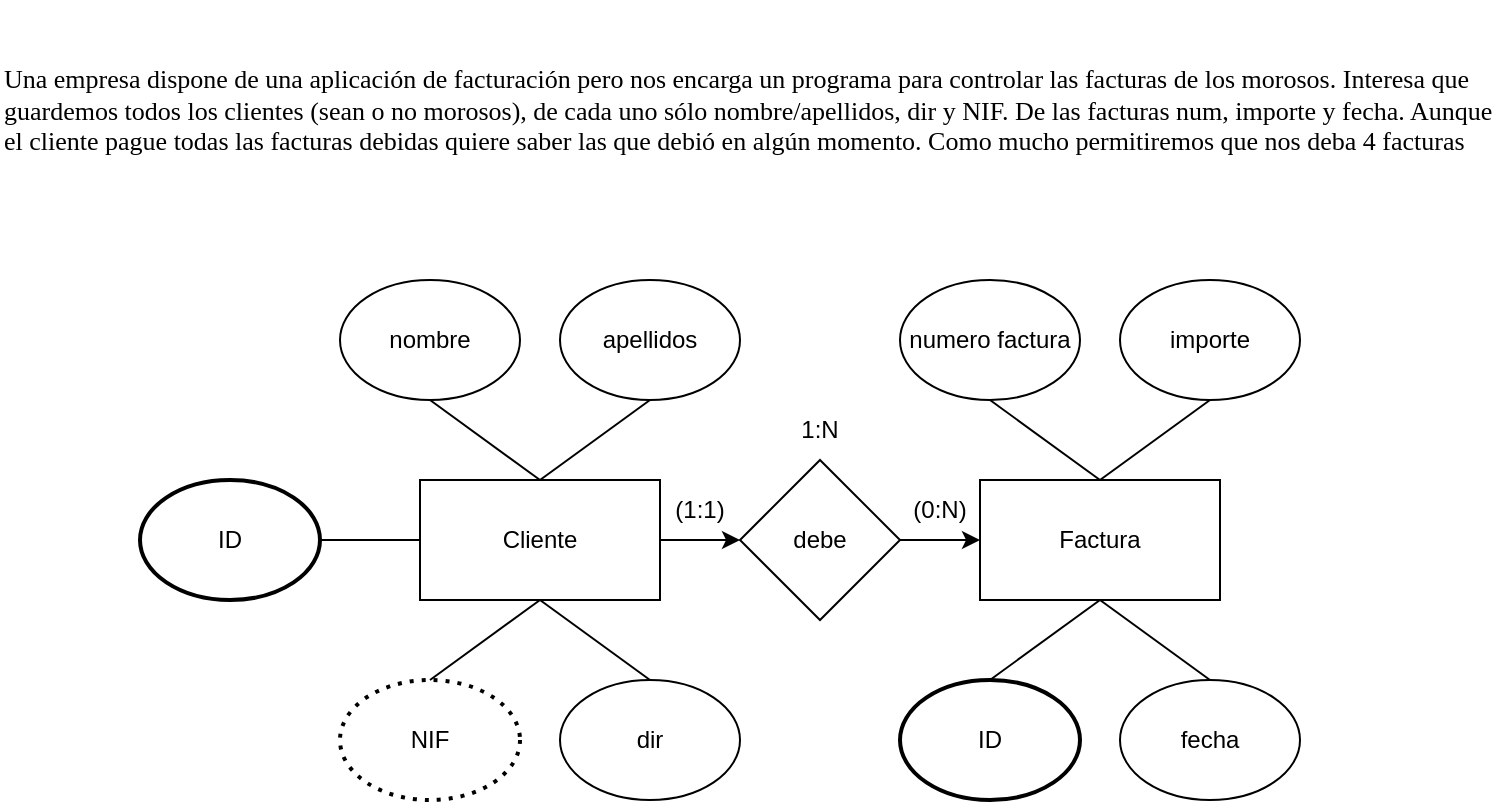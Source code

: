 <mxfile version="22.1.1" type="github">
  <diagram name="Página-1" id="P95CgdZE0NT2cX53h2qo">
    <mxGraphModel dx="1434" dy="750" grid="1" gridSize="10" guides="1" tooltips="1" connect="1" arrows="1" fold="1" page="1" pageScale="1" pageWidth="827" pageHeight="1169" math="0" shadow="0">
      <root>
        <mxCell id="0" />
        <mxCell id="1" parent="0" />
        <mxCell id="n5bL79Ub-GTMx_rxAtql-1" style="edgeStyle=orthogonalEdgeStyle;rounded=0;orthogonalLoop=1;jettySize=auto;html=1;exitX=1;exitY=0.5;exitDx=0;exitDy=0;entryX=0;entryY=0.5;entryDx=0;entryDy=0;" edge="1" parent="1" source="pa0aKPUL_z6fXLsjY_jJ-1" target="pa0aKPUL_z6fXLsjY_jJ-6">
          <mxGeometry relative="1" as="geometry" />
        </mxCell>
        <mxCell id="pa0aKPUL_z6fXLsjY_jJ-1" value="Cliente" style="rounded=0;whiteSpace=wrap;html=1;" parent="1" vertex="1">
          <mxGeometry x="250" y="280" width="120" height="60" as="geometry" />
        </mxCell>
        <mxCell id="pa0aKPUL_z6fXLsjY_jJ-2" value="Una empresa dispone de una aplicación de facturación pero nos encarga un programa para controlar las facturas de los morosos. Interesa que guardemos todos los clientes (sean o no morosos), de cada uno sólo nombre/apellidos, dir y NIF. De las facturas num, importe y fecha. Aunque el cliente pague todas las facturas debidas quiere saber las que debió en algún momento. Como mucho permitiremos que nos deba 4 facturas" style="text;html=1;strokeColor=none;fillColor=none;align=left;verticalAlign=middle;whiteSpace=wrap;rounded=0;fontSize=13;spacingTop=0;spacingBottom=0;fontFamily=Verdana;" parent="1" vertex="1">
          <mxGeometry x="40" y="40" width="750" height="110" as="geometry" />
        </mxCell>
        <mxCell id="pa0aKPUL_z6fXLsjY_jJ-3" value="Factura" style="rounded=0;whiteSpace=wrap;html=1;" parent="1" vertex="1">
          <mxGeometry x="530" y="280" width="120" height="60" as="geometry" />
        </mxCell>
        <mxCell id="n5bL79Ub-GTMx_rxAtql-3" style="edgeStyle=orthogonalEdgeStyle;rounded=0;orthogonalLoop=1;jettySize=auto;html=1;exitX=1;exitY=0.5;exitDx=0;exitDy=0;entryX=0;entryY=0.5;entryDx=0;entryDy=0;" edge="1" parent="1" source="pa0aKPUL_z6fXLsjY_jJ-6" target="pa0aKPUL_z6fXLsjY_jJ-3">
          <mxGeometry relative="1" as="geometry" />
        </mxCell>
        <mxCell id="pa0aKPUL_z6fXLsjY_jJ-6" value="debe" style="rhombus;whiteSpace=wrap;html=1;" parent="1" vertex="1">
          <mxGeometry x="410" y="270" width="80" height="80" as="geometry" />
        </mxCell>
        <mxCell id="pa0aKPUL_z6fXLsjY_jJ-12" value="numero factura" style="ellipse;whiteSpace=wrap;html=1;" parent="1" vertex="1">
          <mxGeometry x="490" y="180" width="90" height="60" as="geometry" />
        </mxCell>
        <mxCell id="pa0aKPUL_z6fXLsjY_jJ-13" value="importe" style="ellipse;whiteSpace=wrap;html=1;" parent="1" vertex="1">
          <mxGeometry x="600" y="180" width="90" height="60" as="geometry" />
        </mxCell>
        <mxCell id="pa0aKPUL_z6fXLsjY_jJ-14" value="fecha" style="ellipse;whiteSpace=wrap;html=1;" parent="1" vertex="1">
          <mxGeometry x="600" y="380" width="90" height="60" as="geometry" />
        </mxCell>
        <mxCell id="pa0aKPUL_z6fXLsjY_jJ-16" value="nombre" style="ellipse;whiteSpace=wrap;html=1;" parent="1" vertex="1">
          <mxGeometry x="210" y="180" width="90" height="60" as="geometry" />
        </mxCell>
        <mxCell id="pa0aKPUL_z6fXLsjY_jJ-17" value="apellidos" style="ellipse;whiteSpace=wrap;html=1;" parent="1" vertex="1">
          <mxGeometry x="320" y="180" width="90" height="60" as="geometry" />
        </mxCell>
        <mxCell id="pa0aKPUL_z6fXLsjY_jJ-18" value="dir" style="ellipse;whiteSpace=wrap;html=1;" parent="1" vertex="1">
          <mxGeometry x="320" y="380" width="90" height="60" as="geometry" />
        </mxCell>
        <mxCell id="pa0aKPUL_z6fXLsjY_jJ-19" value="NIF" style="ellipse;whiteSpace=wrap;html=1;dashed=1;dashPattern=1 2;strokeWidth=2;" parent="1" vertex="1">
          <mxGeometry x="210" y="380" width="90" height="60" as="geometry" />
        </mxCell>
        <mxCell id="pa0aKPUL_z6fXLsjY_jJ-20" value="ID" style="ellipse;whiteSpace=wrap;html=1;strokeWidth=2;" parent="1" vertex="1">
          <mxGeometry x="110" y="280" width="90" height="60" as="geometry" />
        </mxCell>
        <mxCell id="pa0aKPUL_z6fXLsjY_jJ-21" value="ID" style="ellipse;whiteSpace=wrap;html=1;strokeWidth=2;" parent="1" vertex="1">
          <mxGeometry x="490" y="380" width="90" height="60" as="geometry" />
        </mxCell>
        <mxCell id="pa0aKPUL_z6fXLsjY_jJ-22" value="" style="endArrow=none;html=1;rounded=0;entryX=0.5;entryY=1;entryDx=0;entryDy=0;exitX=0.5;exitY=0;exitDx=0;exitDy=0;" parent="1" source="pa0aKPUL_z6fXLsjY_jJ-1" target="pa0aKPUL_z6fXLsjY_jJ-17" edge="1">
          <mxGeometry width="50" height="50" relative="1" as="geometry">
            <mxPoint x="440" y="300" as="sourcePoint" />
            <mxPoint x="490" y="250" as="targetPoint" />
          </mxGeometry>
        </mxCell>
        <mxCell id="pa0aKPUL_z6fXLsjY_jJ-23" value="" style="endArrow=none;html=1;rounded=0;exitX=0.5;exitY=0;exitDx=0;exitDy=0;entryX=0.5;entryY=1;entryDx=0;entryDy=0;" parent="1" source="pa0aKPUL_z6fXLsjY_jJ-1" target="pa0aKPUL_z6fXLsjY_jJ-16" edge="1">
          <mxGeometry width="50" height="50" relative="1" as="geometry">
            <mxPoint x="440" y="300" as="sourcePoint" />
            <mxPoint x="490" y="250" as="targetPoint" />
          </mxGeometry>
        </mxCell>
        <mxCell id="pa0aKPUL_z6fXLsjY_jJ-24" value="" style="endArrow=none;html=1;rounded=0;exitX=0.5;exitY=1;exitDx=0;exitDy=0;entryX=0.5;entryY=0;entryDx=0;entryDy=0;" parent="1" source="pa0aKPUL_z6fXLsjY_jJ-1" target="pa0aKPUL_z6fXLsjY_jJ-18" edge="1">
          <mxGeometry width="50" height="50" relative="1" as="geometry">
            <mxPoint x="440" y="300" as="sourcePoint" />
            <mxPoint x="490" y="250" as="targetPoint" />
          </mxGeometry>
        </mxCell>
        <mxCell id="pa0aKPUL_z6fXLsjY_jJ-25" value="" style="endArrow=none;html=1;rounded=0;exitX=0.5;exitY=1;exitDx=0;exitDy=0;entryX=0.5;entryY=0;entryDx=0;entryDy=0;" parent="1" source="pa0aKPUL_z6fXLsjY_jJ-1" target="pa0aKPUL_z6fXLsjY_jJ-19" edge="1">
          <mxGeometry width="50" height="50" relative="1" as="geometry">
            <mxPoint x="440" y="300" as="sourcePoint" />
            <mxPoint x="490" y="250" as="targetPoint" />
          </mxGeometry>
        </mxCell>
        <mxCell id="pa0aKPUL_z6fXLsjY_jJ-26" value="" style="endArrow=none;html=1;rounded=0;exitX=1;exitY=0.5;exitDx=0;exitDy=0;entryX=0;entryY=0.5;entryDx=0;entryDy=0;" parent="1" source="pa0aKPUL_z6fXLsjY_jJ-20" target="pa0aKPUL_z6fXLsjY_jJ-1" edge="1">
          <mxGeometry width="50" height="50" relative="1" as="geometry">
            <mxPoint x="440" y="300" as="sourcePoint" />
            <mxPoint x="490" y="250" as="targetPoint" />
          </mxGeometry>
        </mxCell>
        <mxCell id="pa0aKPUL_z6fXLsjY_jJ-27" value="" style="endArrow=none;html=1;rounded=0;entryX=0.5;entryY=1;entryDx=0;entryDy=0;exitX=0.5;exitY=0;exitDx=0;exitDy=0;" parent="1" source="pa0aKPUL_z6fXLsjY_jJ-3" target="pa0aKPUL_z6fXLsjY_jJ-12" edge="1">
          <mxGeometry width="50" height="50" relative="1" as="geometry">
            <mxPoint x="440" y="300" as="sourcePoint" />
            <mxPoint x="490" y="250" as="targetPoint" />
          </mxGeometry>
        </mxCell>
        <mxCell id="pa0aKPUL_z6fXLsjY_jJ-28" value="" style="endArrow=none;html=1;rounded=0;entryX=0.5;entryY=1;entryDx=0;entryDy=0;exitX=0.5;exitY=0;exitDx=0;exitDy=0;" parent="1" source="pa0aKPUL_z6fXLsjY_jJ-3" target="pa0aKPUL_z6fXLsjY_jJ-13" edge="1">
          <mxGeometry width="50" height="50" relative="1" as="geometry">
            <mxPoint x="440" y="300" as="sourcePoint" />
            <mxPoint x="490" y="250" as="targetPoint" />
          </mxGeometry>
        </mxCell>
        <mxCell id="pa0aKPUL_z6fXLsjY_jJ-29" value="" style="endArrow=none;html=1;rounded=0;entryX=0.5;entryY=0;entryDx=0;entryDy=0;exitX=0.5;exitY=1;exitDx=0;exitDy=0;" parent="1" source="pa0aKPUL_z6fXLsjY_jJ-3" target="pa0aKPUL_z6fXLsjY_jJ-14" edge="1">
          <mxGeometry width="50" height="50" relative="1" as="geometry">
            <mxPoint x="440" y="300" as="sourcePoint" />
            <mxPoint x="490" y="250" as="targetPoint" />
          </mxGeometry>
        </mxCell>
        <mxCell id="pa0aKPUL_z6fXLsjY_jJ-30" value="" style="endArrow=none;html=1;rounded=0;entryX=0.5;entryY=0;entryDx=0;entryDy=0;exitX=0.5;exitY=1;exitDx=0;exitDy=0;" parent="1" source="pa0aKPUL_z6fXLsjY_jJ-3" target="pa0aKPUL_z6fXLsjY_jJ-21" edge="1">
          <mxGeometry width="50" height="50" relative="1" as="geometry">
            <mxPoint x="440" y="300" as="sourcePoint" />
            <mxPoint x="490" y="250" as="targetPoint" />
          </mxGeometry>
        </mxCell>
        <mxCell id="pa0aKPUL_z6fXLsjY_jJ-31" value="(0:N)" style="text;html=1;strokeColor=none;fillColor=none;align=center;verticalAlign=middle;whiteSpace=wrap;rounded=0;" parent="1" vertex="1">
          <mxGeometry x="480" y="280" width="60" height="30" as="geometry" />
        </mxCell>
        <mxCell id="pa0aKPUL_z6fXLsjY_jJ-32" value="(1:1)" style="text;html=1;strokeColor=none;fillColor=none;align=center;verticalAlign=middle;whiteSpace=wrap;rounded=0;" parent="1" vertex="1">
          <mxGeometry x="360" y="280" width="60" height="30" as="geometry" />
        </mxCell>
        <mxCell id="pa0aKPUL_z6fXLsjY_jJ-33" value="1:N" style="text;html=1;strokeColor=none;fillColor=none;align=center;verticalAlign=middle;whiteSpace=wrap;rounded=0;" parent="1" vertex="1">
          <mxGeometry x="420" y="240" width="60" height="30" as="geometry" />
        </mxCell>
      </root>
    </mxGraphModel>
  </diagram>
</mxfile>
